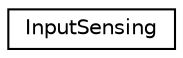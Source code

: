 digraph "Graphical Class Hierarchy"
{
 // LATEX_PDF_SIZE
  edge [fontname="Helvetica",fontsize="10",labelfontname="Helvetica",labelfontsize="10"];
  node [fontname="Helvetica",fontsize="10",shape=record];
  rankdir="LR";
  Node0 [label="InputSensing",height=0.2,width=0.4,color="black", fillcolor="white", style="filled",URL="$class_input_sensing.html",tooltip=" "];
}
